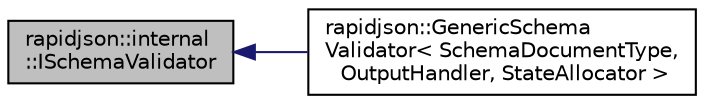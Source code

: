 digraph "rapidjson::internal::ISchemaValidator"
{
 // INTERACTIVE_SVG=YES
 // LATEX_PDF_SIZE
  edge [fontname="Helvetica",fontsize="10",labelfontname="Helvetica",labelfontsize="10"];
  node [fontname="Helvetica",fontsize="10",shape=record];
  rankdir="LR";
  Node0 [label="rapidjson::internal\l::ISchemaValidator",height=0.2,width=0.4,color="black", fillcolor="grey75", style="filled", fontcolor="black",tooltip=" "];
  Node0 -> Node1 [dir="back",color="midnightblue",fontsize="10",style="solid",fontname="Helvetica"];
  Node1 [label="rapidjson::GenericSchema\lValidator\< SchemaDocumentType,\l OutputHandler, StateAllocator \>",height=0.2,width=0.4,color="black", fillcolor="white", style="filled",URL="$classrapidjson_1_1_generic_schema_validator.html",tooltip="JSON Schema Validator."];
}
